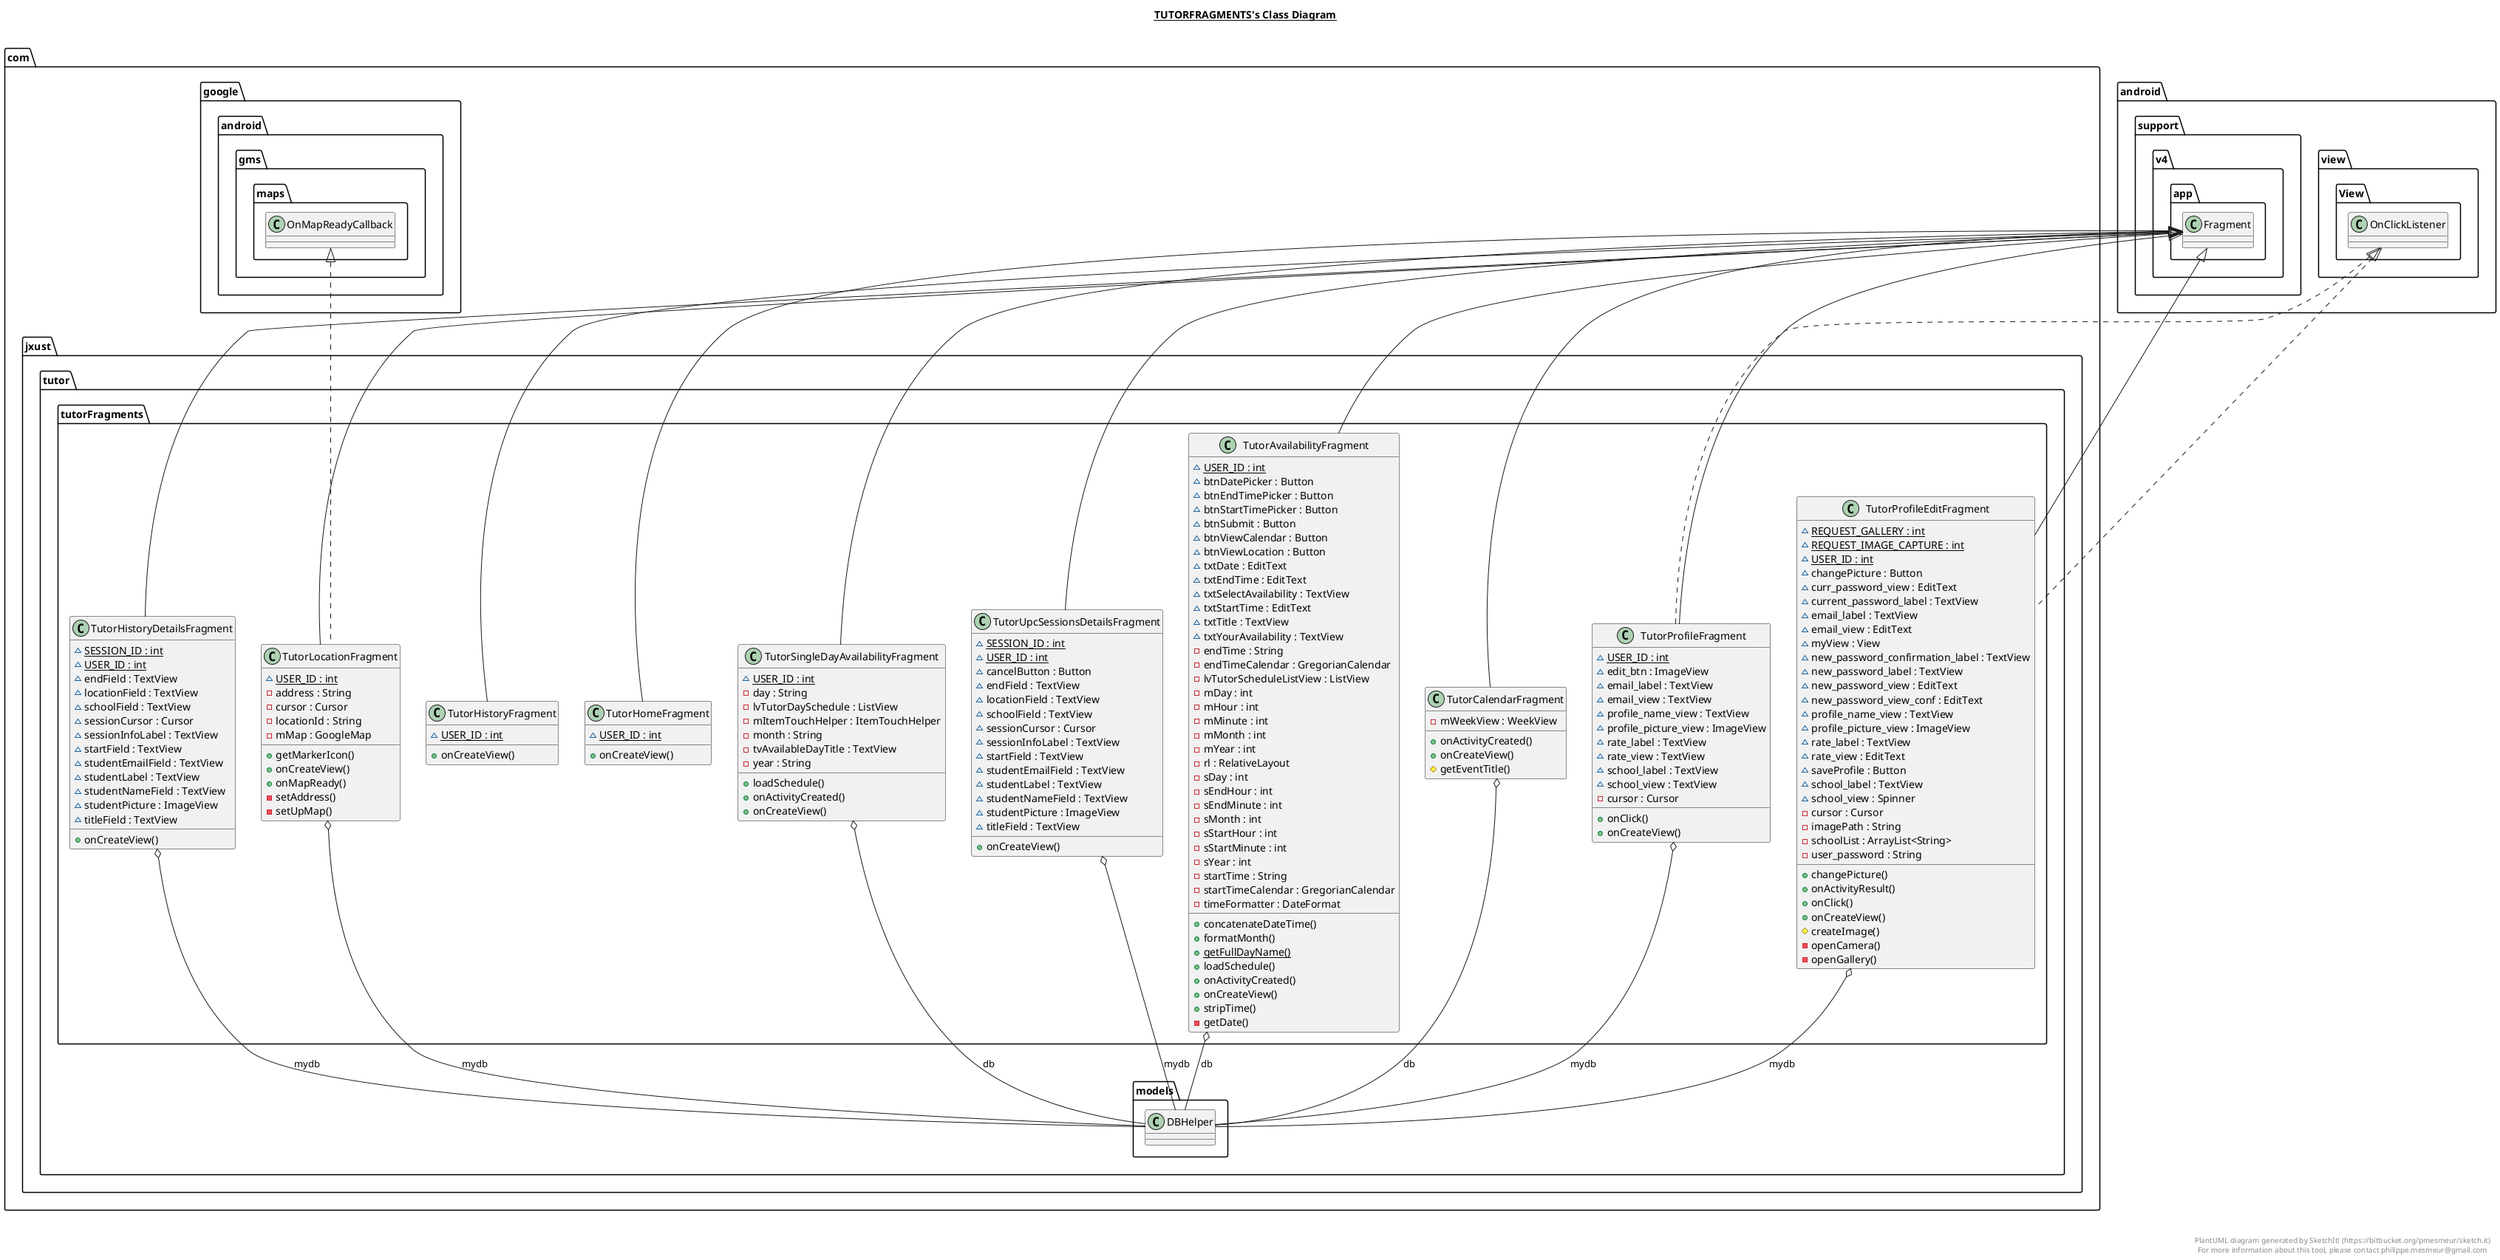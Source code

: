 @startuml

title __TUTORFRAGMENTS's Class Diagram__\n

  namespace com.jxust.tutor {
    namespace tutorFragments {
      class com.jxust.tutor.tutorFragments.TutorAvailabilityFragment {
          {static} ~ USER_ID : int
          ~ btnDatePicker : Button
          ~ btnEndTimePicker : Button
          ~ btnStartTimePicker : Button
          ~ btnSubmit : Button
          ~ btnViewCalendar : Button
          ~ btnViewLocation : Button
          ~ txtDate : EditText
          ~ txtEndTime : EditText
          ~ txtSelectAvailability : TextView
          ~ txtStartTime : EditText
          ~ txtTitle : TextView
          ~ txtYourAvailability : TextView
          - endTime : String
          - endTimeCalendar : GregorianCalendar
          - lvTutorScheduleListView : ListView
          - mDay : int
          - mHour : int
          - mMinute : int
          - mMonth : int
          - mYear : int
          - rl : RelativeLayout
          - sDay : int
          - sEndHour : int
          - sEndMinute : int
          - sMonth : int
          - sStartHour : int
          - sStartMinute : int
          - sYear : int
          - startTime : String
          - startTimeCalendar : GregorianCalendar
          - timeFormatter : DateFormat
          + concatenateDateTime()
          + formatMonth()
          {static} + getFullDayName()
          + loadSchedule()
          + onActivityCreated()
          + onCreateView()
          + stripTime()
          - getDate()
      }
    }
  }
  

  namespace com.jxust.tutor {
    namespace tutorFragments {
      class com.jxust.tutor.tutorFragments.TutorCalendarFragment {
          - mWeekView : WeekView
          + onActivityCreated()
          + onCreateView()
          # getEventTitle()
      }
    }
  }
  

  namespace com.jxust.tutor {
    namespace tutorFragments {
      class com.jxust.tutor.tutorFragments.TutorHistoryDetailsFragment {
          {static} ~ SESSION_ID : int
          {static} ~ USER_ID : int
          ~ endField : TextView
          ~ locationField : TextView
          ~ schoolField : TextView
          ~ sessionCursor : Cursor
          ~ sessionInfoLabel : TextView
          ~ startField : TextView
          ~ studentEmailField : TextView
          ~ studentLabel : TextView
          ~ studentNameField : TextView
          ~ studentPicture : ImageView
          ~ titleField : TextView
          + onCreateView()
      }
    }
  }
  

  namespace com.jxust.tutor {
    namespace tutorFragments {
      class com.jxust.tutor.tutorFragments.TutorHistoryFragment {
          {static} ~ USER_ID : int
          + onCreateView()
      }
    }
  }
  

  namespace com.jxust.tutor {
    namespace tutorFragments {
      class com.jxust.tutor.tutorFragments.TutorHomeFragment {
          {static} ~ USER_ID : int
          + onCreateView()
      }
    }
  }
  

  namespace com.jxust.tutor {
    namespace tutorFragments {
      class com.jxust.tutor.tutorFragments.TutorLocationFragment {
          {static} ~ USER_ID : int
          - address : String
          - cursor : Cursor
          - locationId : String
          - mMap : GoogleMap
          + getMarkerIcon()
          + onCreateView()
          + onMapReady()
          - setAddress()
          - setUpMap()
      }
    }
  }
  

  namespace com.jxust.tutor {
    namespace tutorFragments {
      class com.jxust.tutor.tutorFragments.TutorProfileEditFragment {
          {static} ~ REQUEST_GALLERY : int
          {static} ~ REQUEST_IMAGE_CAPTURE : int
          {static} ~ USER_ID : int
          ~ changePicture : Button
          ~ curr_password_view : EditText
          ~ current_password_label : TextView
          ~ email_label : TextView
          ~ email_view : EditText
          ~ myView : View
          ~ new_password_confirmation_label : TextView
          ~ new_password_label : TextView
          ~ new_password_view : EditText
          ~ new_password_view_conf : EditText
          ~ profile_name_view : TextView
          ~ profile_picture_view : ImageView
          ~ rate_label : TextView
          ~ rate_view : EditText
          ~ saveProfile : Button
          ~ school_label : TextView
          ~ school_view : Spinner
          - cursor : Cursor
          - imagePath : String
          - schoolList : ArrayList<String>
          - user_password : String
          + changePicture()
          + onActivityResult()
          + onClick()
          + onCreateView()
          # createImage()
          - openCamera()
          - openGallery()
      }
    }
  }
  

  namespace com.jxust.tutor {
    namespace tutorFragments {
      class com.jxust.tutor.tutorFragments.TutorProfileFragment {
          {static} ~ USER_ID : int
          ~ edit_btn : ImageView
          ~ email_label : TextView
          ~ email_view : TextView
          ~ profile_name_view : TextView
          ~ profile_picture_view : ImageView
          ~ rate_label : TextView
          ~ rate_view : TextView
          ~ school_label : TextView
          ~ school_view : TextView
          - cursor : Cursor
          + onClick()
          + onCreateView()
      }
    }
  }
  

  namespace com.jxust.tutor {
    namespace tutorFragments {
      class com.jxust.tutor.tutorFragments.TutorSingleDayAvailabilityFragment {
          {static} ~ USER_ID : int
          - day : String
          - lvTutorDaySchedule : ListView
          - mItemTouchHelper : ItemTouchHelper
          - month : String
          - tvAvailableDayTitle : TextView
          - year : String
          + loadSchedule()
          + onActivityCreated()
          + onCreateView()
      }
    }
  }
  

  namespace com.jxust.tutor {
    namespace tutorFragments {
      class com.jxust.tutor.tutorFragments.TutorUpcSessionsDetailsFragment {
          {static} ~ SESSION_ID : int
          {static} ~ USER_ID : int
          ~ cancelButton : Button
          ~ endField : TextView
          ~ locationField : TextView
          ~ schoolField : TextView
          ~ sessionCursor : Cursor
          ~ sessionInfoLabel : TextView
          ~ startField : TextView
          ~ studentEmailField : TextView
          ~ studentLabel : TextView
          ~ studentNameField : TextView
          ~ studentPicture : ImageView
          ~ titleField : TextView
          + onCreateView()
      }
    }
  }
  

  com.jxust.tutor.tutorFragments.TutorAvailabilityFragment -up-|> android.support.v4.app.Fragment
  com.jxust.tutor.tutorFragments.TutorAvailabilityFragment o-- com.jxust.tutor.models.DBHelper : db
  com.jxust.tutor.tutorFragments.TutorCalendarFragment -up-|> android.support.v4.app.Fragment
  com.jxust.tutor.tutorFragments.TutorCalendarFragment o-- com.jxust.tutor.models.DBHelper : db
  com.jxust.tutor.tutorFragments.TutorHistoryDetailsFragment -up-|> android.support.v4.app.Fragment
  com.jxust.tutor.tutorFragments.TutorHistoryDetailsFragment o-- com.jxust.tutor.models.DBHelper : mydb
  com.jxust.tutor.tutorFragments.TutorHistoryFragment -up-|> android.support.v4.app.Fragment
  com.jxust.tutor.tutorFragments.TutorHomeFragment -up-|> android.support.v4.app.Fragment
  com.jxust.tutor.tutorFragments.TutorLocationFragment .up.|> com.google.android.gms.maps.OnMapReadyCallback
  com.jxust.tutor.tutorFragments.TutorLocationFragment -up-|> android.support.v4.app.Fragment
  com.jxust.tutor.tutorFragments.TutorLocationFragment o-- com.jxust.tutor.models.DBHelper : mydb
  com.jxust.tutor.tutorFragments.TutorProfileEditFragment .up.|> android.view.View.OnClickListener
  com.jxust.tutor.tutorFragments.TutorProfileEditFragment -up-|> android.support.v4.app.Fragment
  com.jxust.tutor.tutorFragments.TutorProfileEditFragment o-- com.jxust.tutor.models.DBHelper : mydb
  com.jxust.tutor.tutorFragments.TutorProfileFragment .up.|> android.view.View.OnClickListener
  com.jxust.tutor.tutorFragments.TutorProfileFragment -up-|> android.support.v4.app.Fragment
  com.jxust.tutor.tutorFragments.TutorProfileFragment o-- com.jxust.tutor.models.DBHelper : mydb
  com.jxust.tutor.tutorFragments.TutorSingleDayAvailabilityFragment -up-|> android.support.v4.app.Fragment
  com.jxust.tutor.tutorFragments.TutorSingleDayAvailabilityFragment o-- com.jxust.tutor.models.DBHelper : db
  com.jxust.tutor.tutorFragments.TutorUpcSessionsDetailsFragment -up-|> android.support.v4.app.Fragment
  com.jxust.tutor.tutorFragments.TutorUpcSessionsDetailsFragment o-- com.jxust.tutor.models.DBHelper : mydb


right footer


PlantUML diagram generated by SketchIt! (https://bitbucket.org/pmesmeur/sketch.it)
For more information about this tool, please contact philippe.mesmeur@gmail.com
endfooter

@enduml
